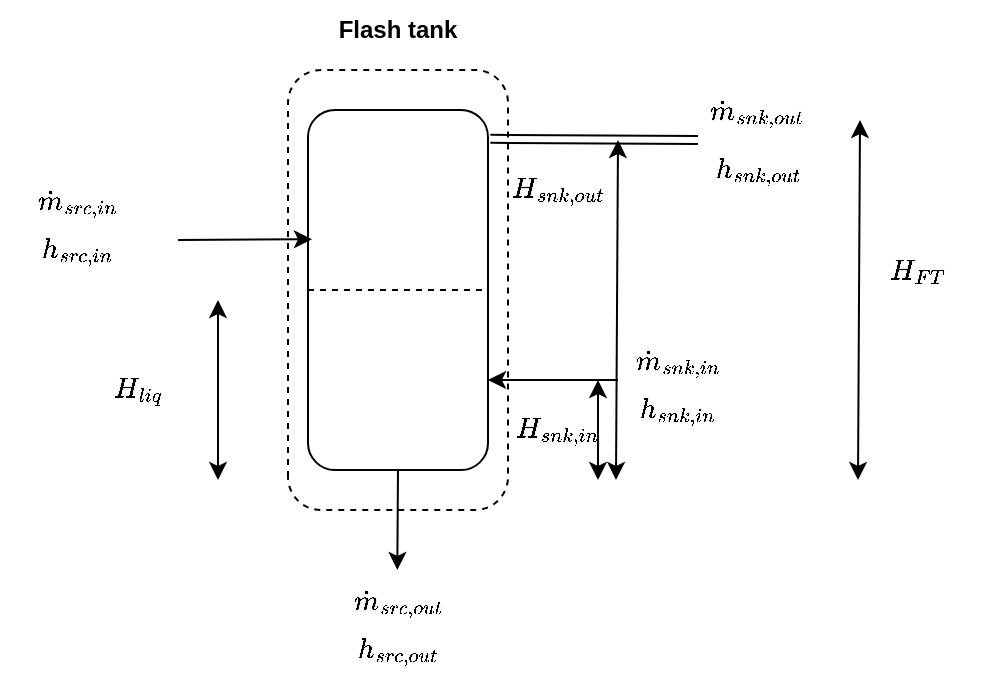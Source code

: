 <mxfile version="24.5.4" type="github">
  <diagram name="Page-1" id="U7gvFuykuvH9PfmTYGnP">
    <mxGraphModel dx="862" dy="372" grid="1" gridSize="10" guides="1" tooltips="1" connect="1" arrows="1" fold="1" page="1" pageScale="1" pageWidth="850" pageHeight="1100" math="1" shadow="0">
      <root>
        <mxCell id="0" />
        <mxCell id="1" parent="0" />
        <mxCell id="BidWV4zDIWGO6gDACLuI-4" value="" style="rounded=1;whiteSpace=wrap;html=1;rotation=-90;dashed=1;" vertex="1" parent="1">
          <mxGeometry x="300" y="250" width="220" height="110" as="geometry" />
        </mxCell>
        <mxCell id="BidWV4zDIWGO6gDACLuI-1" value="" style="rounded=1;whiteSpace=wrap;html=1;rotation=-90;" vertex="1" parent="1">
          <mxGeometry x="320" y="260" width="180" height="90" as="geometry" />
        </mxCell>
        <mxCell id="BidWV4zDIWGO6gDACLuI-5" value="" style="endArrow=classic;html=1;rounded=0;exitX=0;exitY=0.5;exitDx=0;exitDy=0;" edge="1" parent="1" source="BidWV4zDIWGO6gDACLuI-1">
          <mxGeometry width="50" height="50" relative="1" as="geometry">
            <mxPoint x="409.66" y="400" as="sourcePoint" />
            <mxPoint x="409.66" y="445" as="targetPoint" />
          </mxGeometry>
        </mxCell>
        <mxCell id="BidWV4zDIWGO6gDACLuI-7" value="" style="shape=link;html=1;rounded=0;exitX=0.92;exitY=1.013;exitDx=0;exitDy=0;exitPerimeter=0;" edge="1" parent="1" source="BidWV4zDIWGO6gDACLuI-1">
          <mxGeometry width="100" relative="1" as="geometry">
            <mxPoint x="460" y="230" as="sourcePoint" />
            <mxPoint x="560" y="230" as="targetPoint" />
          </mxGeometry>
        </mxCell>
        <mxCell id="BidWV4zDIWGO6gDACLuI-8" value="" style="endArrow=classic;html=1;rounded=0;entryX=0.641;entryY=0.022;entryDx=0;entryDy=0;entryPerimeter=0;" edge="1" parent="1" target="BidWV4zDIWGO6gDACLuI-1">
          <mxGeometry width="50" height="50" relative="1" as="geometry">
            <mxPoint x="300" y="280" as="sourcePoint" />
            <mxPoint x="360" y="280" as="targetPoint" />
          </mxGeometry>
        </mxCell>
        <mxCell id="BidWV4zDIWGO6gDACLuI-9" value="" style="endArrow=classic;html=1;rounded=0;entryX=0.25;entryY=1;entryDx=0;entryDy=0;" edge="1" parent="1" target="BidWV4zDIWGO6gDACLuI-1">
          <mxGeometry width="50" height="50" relative="1" as="geometry">
            <mxPoint x="520" y="350" as="sourcePoint" />
            <mxPoint x="586" y="330" as="targetPoint" />
          </mxGeometry>
        </mxCell>
        <mxCell id="BidWV4zDIWGO6gDACLuI-10" value="&lt;b&gt;Flash tank&lt;/b&gt;" style="text;html=1;align=center;verticalAlign=middle;whiteSpace=wrap;rounded=0;" vertex="1" parent="1">
          <mxGeometry x="375" y="160" width="70" height="30" as="geometry" />
        </mxCell>
        <mxCell id="BidWV4zDIWGO6gDACLuI-14" value="" style="endArrow=none;dashed=1;html=1;rounded=0;exitX=0.5;exitY=0;exitDx=0;exitDy=0;entryX=0.5;entryY=1;entryDx=0;entryDy=0;" edge="1" parent="1" source="BidWV4zDIWGO6gDACLuI-1" target="BidWV4zDIWGO6gDACLuI-1">
          <mxGeometry width="50" height="50" relative="1" as="geometry">
            <mxPoint x="400" y="320" as="sourcePoint" />
            <mxPoint x="450" y="270" as="targetPoint" />
            <Array as="points" />
          </mxGeometry>
        </mxCell>
        <mxCell id="BidWV4zDIWGO6gDACLuI-16" value="$$\dot m_{src,in} $$&amp;nbsp;&lt;div&gt;&lt;br&gt;&lt;/div&gt;" style="text;html=1;align=center;verticalAlign=middle;whiteSpace=wrap;rounded=0;" vertex="1" parent="1">
          <mxGeometry x="230" y="250" width="40" height="50" as="geometry" />
        </mxCell>
        <mxCell id="BidWV4zDIWGO6gDACLuI-18" value="$$h_{src,in}$$" style="text;html=1;align=center;verticalAlign=middle;whiteSpace=wrap;rounded=0;" vertex="1" parent="1">
          <mxGeometry x="220" y="270" width="60" height="30" as="geometry" />
        </mxCell>
        <mxCell id="BidWV4zDIWGO6gDACLuI-19" value="$$\dot m_{snk,out} $$&amp;nbsp;&lt;div&gt;&lt;br&gt;&lt;/div&gt;" style="text;html=1;align=center;verticalAlign=middle;whiteSpace=wrap;rounded=0;" vertex="1" parent="1">
          <mxGeometry x="570" y="220" width="40" height="20" as="geometry" />
        </mxCell>
        <mxCell id="BidWV4zDIWGO6gDACLuI-20" value="$$h_{snk,out}$$" style="text;html=1;align=center;verticalAlign=middle;whiteSpace=wrap;rounded=0;" vertex="1" parent="1">
          <mxGeometry x="560" y="230" width="60" height="30" as="geometry" />
        </mxCell>
        <mxCell id="BidWV4zDIWGO6gDACLuI-21" value="$$\dot m_{src,out} $$&amp;nbsp;&lt;div&gt;&lt;br&gt;&lt;/div&gt;" style="text;html=1;align=center;verticalAlign=middle;whiteSpace=wrap;rounded=0;" vertex="1" parent="1">
          <mxGeometry x="390" y="450" width="40" height="50" as="geometry" />
        </mxCell>
        <mxCell id="BidWV4zDIWGO6gDACLuI-22" value="$$h_{src,out}$$" style="text;html=1;align=center;verticalAlign=middle;whiteSpace=wrap;rounded=0;" vertex="1" parent="1">
          <mxGeometry x="380" y="470" width="60" height="30" as="geometry" />
        </mxCell>
        <mxCell id="BidWV4zDIWGO6gDACLuI-25" value="$$\dot m_{snk,in} $$&amp;nbsp;&lt;div&gt;&lt;br&gt;&lt;/div&gt;" style="text;html=1;align=center;verticalAlign=middle;whiteSpace=wrap;rounded=0;" vertex="1" parent="1">
          <mxGeometry x="530" y="330" width="40" height="50" as="geometry" />
        </mxCell>
        <mxCell id="BidWV4zDIWGO6gDACLuI-26" value="$$h_{snk,in}$$" style="text;html=1;align=center;verticalAlign=middle;whiteSpace=wrap;rounded=0;" vertex="1" parent="1">
          <mxGeometry x="520" y="350" width="60" height="30" as="geometry" />
        </mxCell>
        <mxCell id="BidWV4zDIWGO6gDACLuI-27" value="" style="endArrow=classic;startArrow=classic;html=1;rounded=0;" edge="1" parent="1">
          <mxGeometry width="50" height="50" relative="1" as="geometry">
            <mxPoint x="320" y="400" as="sourcePoint" />
            <mxPoint x="320" y="310" as="targetPoint" />
          </mxGeometry>
        </mxCell>
        <mxCell id="BidWV4zDIWGO6gDACLuI-29" value="" style="endArrow=classic;startArrow=classic;html=1;rounded=0;" edge="1" parent="1">
          <mxGeometry width="50" height="50" relative="1" as="geometry">
            <mxPoint x="510" y="400" as="sourcePoint" />
            <mxPoint x="510" y="350" as="targetPoint" />
          </mxGeometry>
        </mxCell>
        <mxCell id="BidWV4zDIWGO6gDACLuI-30" value="" style="endArrow=classic;startArrow=classic;html=1;rounded=0;" edge="1" parent="1">
          <mxGeometry width="50" height="50" relative="1" as="geometry">
            <mxPoint x="519" y="400" as="sourcePoint" />
            <mxPoint x="520" y="230" as="targetPoint" />
          </mxGeometry>
        </mxCell>
        <mxCell id="BidWV4zDIWGO6gDACLuI-31" value="" style="endArrow=classic;startArrow=classic;html=1;rounded=0;" edge="1" parent="1">
          <mxGeometry width="50" height="50" relative="1" as="geometry">
            <mxPoint x="640" y="400" as="sourcePoint" />
            <mxPoint x="641" y="220" as="targetPoint" />
          </mxGeometry>
        </mxCell>
        <mxCell id="BidWV4zDIWGO6gDACLuI-32" value="$$H_{FT}$$" style="text;html=1;align=center;verticalAlign=middle;whiteSpace=wrap;rounded=0;" vertex="1" parent="1">
          <mxGeometry x="640" y="280" width="60" height="30" as="geometry" />
        </mxCell>
        <mxCell id="BidWV4zDIWGO6gDACLuI-34" value="$$H_{liq}$$" style="text;html=1;align=center;verticalAlign=middle;whiteSpace=wrap;rounded=0;" vertex="1" parent="1">
          <mxGeometry x="250" y="340" width="60" height="30" as="geometry" />
        </mxCell>
        <mxCell id="BidWV4zDIWGO6gDACLuI-35" value="$$H_{snk,out}$$" style="text;html=1;align=center;verticalAlign=middle;whiteSpace=wrap;rounded=0;" vertex="1" parent="1">
          <mxGeometry x="460" y="240" width="60" height="30" as="geometry" />
        </mxCell>
        <mxCell id="BidWV4zDIWGO6gDACLuI-36" value="$$H_{snk,in}$$" style="text;html=1;align=center;verticalAlign=middle;whiteSpace=wrap;rounded=0;" vertex="1" parent="1">
          <mxGeometry x="460" y="360" width="60" height="30" as="geometry" />
        </mxCell>
      </root>
    </mxGraphModel>
  </diagram>
</mxfile>
